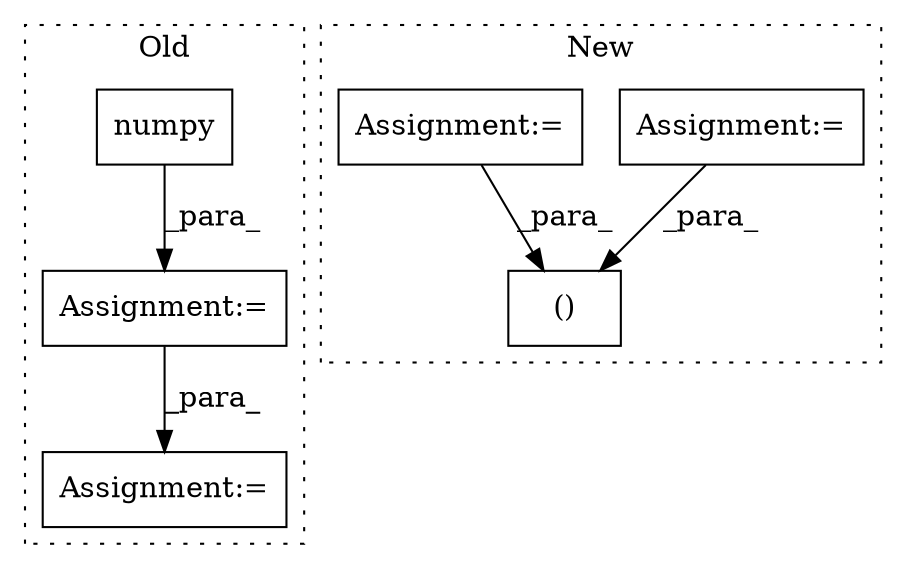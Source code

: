 digraph G {
subgraph cluster0 {
1 [label="numpy" a="32" s="2123" l="7" shape="box"];
3 [label="Assignment:=" a="7" s="2185" l="1" shape="box"];
6 [label="Assignment:=" a="7" s="2120" l="1" shape="box"];
label = "Old";
style="dotted";
}
subgraph cluster1 {
2 [label="()" a="106" s="1201" l="43" shape="box"];
4 [label="Assignment:=" a="7" s="1093" l="1" shape="box"];
5 [label="Assignment:=" a="7" s="936" l="1" shape="box"];
label = "New";
style="dotted";
}
1 -> 6 [label="_para_"];
4 -> 2 [label="_para_"];
5 -> 2 [label="_para_"];
6 -> 3 [label="_para_"];
}